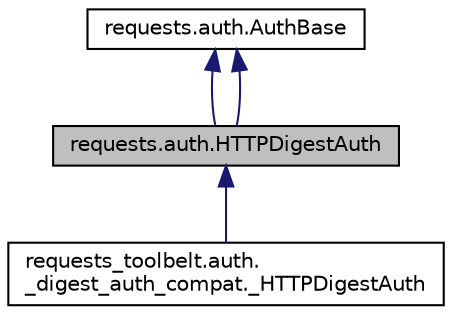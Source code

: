 digraph "requests.auth.HTTPDigestAuth"
{
 // LATEX_PDF_SIZE
  edge [fontname="Helvetica",fontsize="10",labelfontname="Helvetica",labelfontsize="10"];
  node [fontname="Helvetica",fontsize="10",shape=record];
  Node1 [label="requests.auth.HTTPDigestAuth",height=0.2,width=0.4,color="black", fillcolor="grey75", style="filled", fontcolor="black",tooltip=" "];
  Node2 -> Node1 [dir="back",color="midnightblue",fontsize="10",style="solid",fontname="Helvetica"];
  Node2 [label="requests.auth.AuthBase",height=0.2,width=0.4,color="black", fillcolor="white", style="filled",URL="$classrequests_1_1auth_1_1AuthBase.html",tooltip=" "];
  Node2 -> Node1 [dir="back",color="midnightblue",fontsize="10",style="solid",fontname="Helvetica"];
  Node1 -> Node3 [dir="back",color="midnightblue",fontsize="10",style="solid",fontname="Helvetica"];
  Node3 [label="requests_toolbelt.auth.\l_digest_auth_compat._HTTPDigestAuth",height=0.2,width=0.4,color="black", fillcolor="white", style="filled",URL="$classrequests__toolbelt_1_1auth_1_1__digest__auth__compat_1_1__HTTPDigestAuth.html",tooltip=" "];
}
